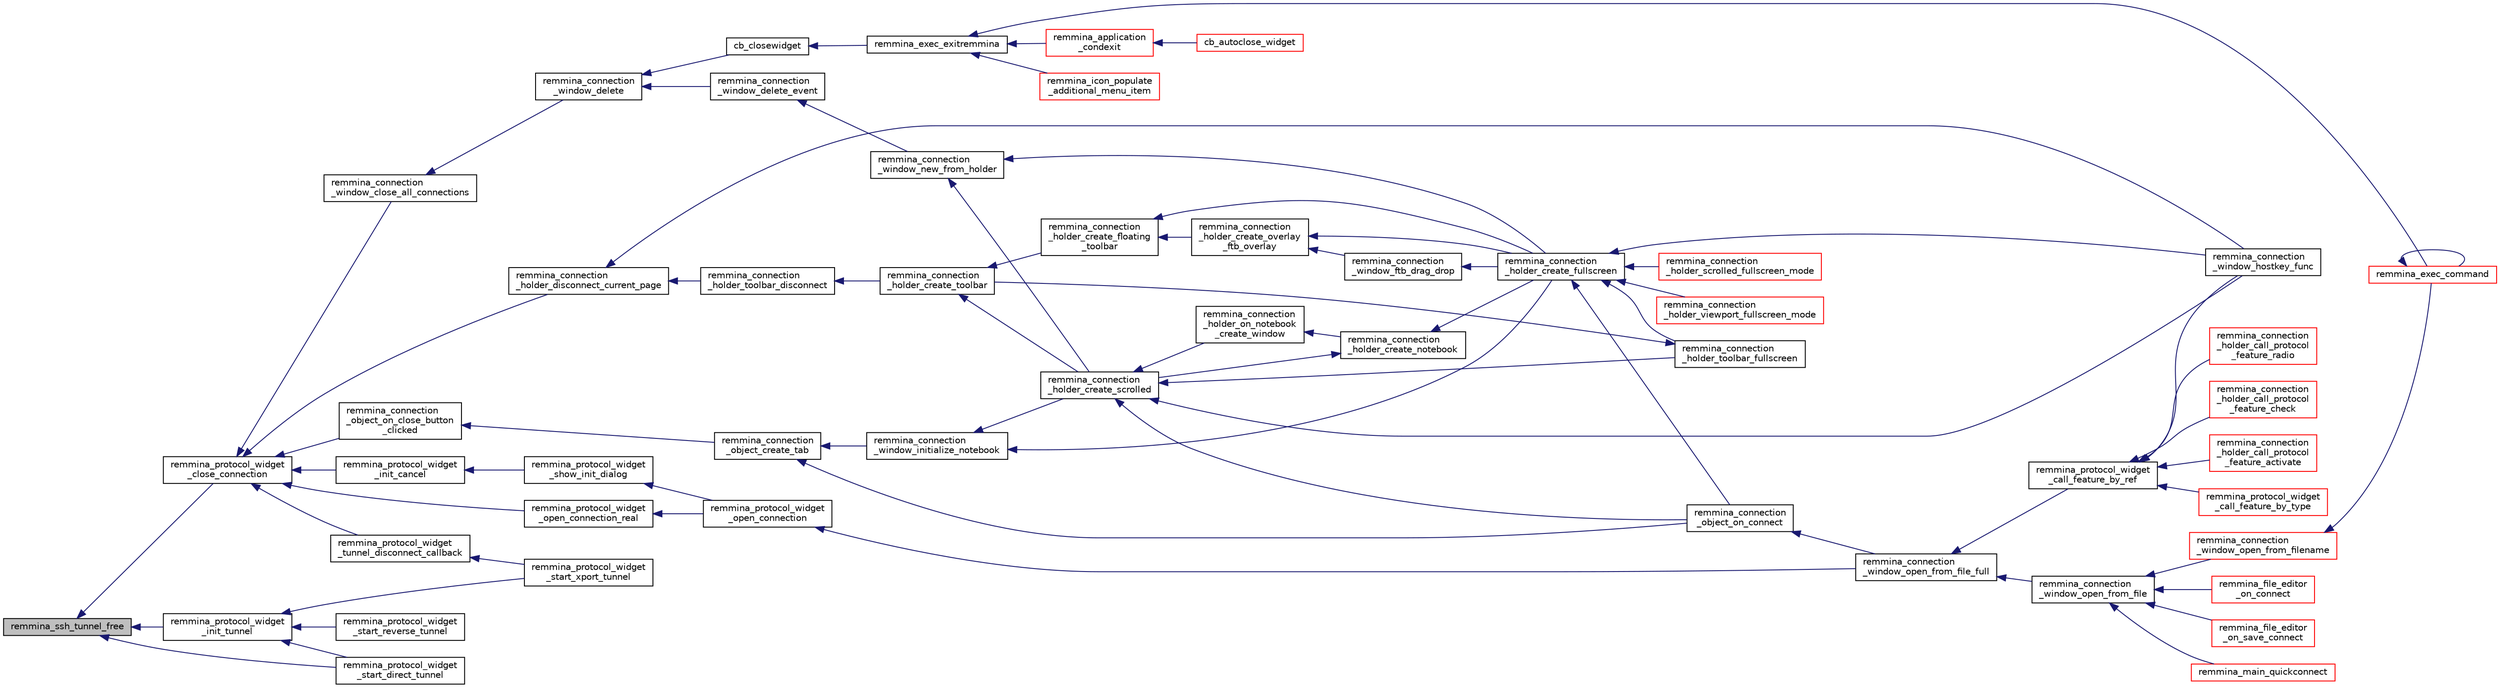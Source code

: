 digraph "remmina_ssh_tunnel_free"
{
  edge [fontname="Helvetica",fontsize="10",labelfontname="Helvetica",labelfontsize="10"];
  node [fontname="Helvetica",fontsize="10",shape=record];
  rankdir="LR";
  Node627 [label="remmina_ssh_tunnel_free",height=0.2,width=0.4,color="black", fillcolor="grey75", style="filled", fontcolor="black"];
  Node627 -> Node628 [dir="back",color="midnightblue",fontsize="10",style="solid",fontname="Helvetica"];
  Node628 [label="remmina_protocol_widget\l_close_connection",height=0.2,width=0.4,color="black", fillcolor="white", style="filled",URL="$remmina__protocol__widget_8h.html#a326a430fe4d298e3564d9fd5b7945a82"];
  Node628 -> Node629 [dir="back",color="midnightblue",fontsize="10",style="solid",fontname="Helvetica"];
  Node629 [label="remmina_connection\l_holder_disconnect_current_page",height=0.2,width=0.4,color="black", fillcolor="white", style="filled",URL="$remmina__connection__window_8c.html#a1e4264610577737355a72e95d37787f7"];
  Node629 -> Node630 [dir="back",color="midnightblue",fontsize="10",style="solid",fontname="Helvetica"];
  Node630 [label="remmina_connection\l_holder_toolbar_disconnect",height=0.2,width=0.4,color="black", fillcolor="white", style="filled",URL="$remmina__connection__window_8c.html#af1106bba32f40c7f42221a0483987503"];
  Node630 -> Node631 [dir="back",color="midnightblue",fontsize="10",style="solid",fontname="Helvetica"];
  Node631 [label="remmina_connection\l_holder_create_toolbar",height=0.2,width=0.4,color="black", fillcolor="white", style="filled",URL="$remmina__connection__window_8c.html#af8138da72278e9e9000276e08a6fd984"];
  Node631 -> Node632 [dir="back",color="midnightblue",fontsize="10",style="solid",fontname="Helvetica"];
  Node632 [label="remmina_connection\l_holder_create_floating\l_toolbar",height=0.2,width=0.4,color="black", fillcolor="white", style="filled",URL="$remmina__connection__window_8c.html#a967dca6c1876afc3e6bcb763f9709d43"];
  Node632 -> Node633 [dir="back",color="midnightblue",fontsize="10",style="solid",fontname="Helvetica"];
  Node633 [label="remmina_connection\l_holder_create_overlay\l_ftb_overlay",height=0.2,width=0.4,color="black", fillcolor="white", style="filled",URL="$remmina__connection__window_8c.html#ab2edcb806312b3367c70fbb13c383ae0"];
  Node633 -> Node634 [dir="back",color="midnightblue",fontsize="10",style="solid",fontname="Helvetica"];
  Node634 [label="remmina_connection\l_window_ftb_drag_drop",height=0.2,width=0.4,color="black", fillcolor="white", style="filled",URL="$remmina__connection__window_8c.html#a15c9b2bd929f8f2bb64d0bb6fa60f067"];
  Node634 -> Node635 [dir="back",color="midnightblue",fontsize="10",style="solid",fontname="Helvetica"];
  Node635 [label="remmina_connection\l_holder_create_fullscreen",height=0.2,width=0.4,color="black", fillcolor="white", style="filled",URL="$remmina__connection__window_8c.html#ae67ca4d276339723c1ff87fc224eaccf"];
  Node635 -> Node636 [dir="back",color="midnightblue",fontsize="10",style="solid",fontname="Helvetica"];
  Node636 [label="remmina_connection\l_holder_toolbar_fullscreen",height=0.2,width=0.4,color="black", fillcolor="white", style="filled",URL="$remmina__connection__window_8c.html#a02ac20f50f1b7b816bd7208127efdbee"];
  Node636 -> Node631 [dir="back",color="midnightblue",fontsize="10",style="solid",fontname="Helvetica"];
  Node635 -> Node637 [dir="back",color="midnightblue",fontsize="10",style="solid",fontname="Helvetica"];
  Node637 [label="remmina_connection\l_holder_viewport_fullscreen_mode",height=0.2,width=0.4,color="red", fillcolor="white", style="filled",URL="$remmina__connection__window_8c.html#a0e99d0ff8c39f2c6de508eee9ef498c5"];
  Node635 -> Node639 [dir="back",color="midnightblue",fontsize="10",style="solid",fontname="Helvetica"];
  Node639 [label="remmina_connection\l_holder_scrolled_fullscreen_mode",height=0.2,width=0.4,color="red", fillcolor="white", style="filled",URL="$remmina__connection__window_8c.html#aa25cae5c0e15e13b817b925e42a044a9"];
  Node635 -> Node640 [dir="back",color="midnightblue",fontsize="10",style="solid",fontname="Helvetica"];
  Node640 [label="remmina_connection\l_window_hostkey_func",height=0.2,width=0.4,color="black", fillcolor="white", style="filled",URL="$remmina__connection__window_8c.html#abef663d930076deb3105f86dabe2a9c3"];
  Node635 -> Node641 [dir="back",color="midnightblue",fontsize="10",style="solid",fontname="Helvetica"];
  Node641 [label="remmina_connection\l_object_on_connect",height=0.2,width=0.4,color="black", fillcolor="white", style="filled",URL="$remmina__connection__window_8c.html#a0ad685a873ecef95ec13caba17e0c22e"];
  Node641 -> Node642 [dir="back",color="midnightblue",fontsize="10",style="solid",fontname="Helvetica"];
  Node642 [label="remmina_connection\l_window_open_from_file_full",height=0.2,width=0.4,color="black", fillcolor="white", style="filled",URL="$remmina__connection__window_8h.html#adbf2b670ca3bae96a99cb0b36021a961"];
  Node642 -> Node643 [dir="back",color="midnightblue",fontsize="10",style="solid",fontname="Helvetica"];
  Node643 [label="remmina_connection\l_window_open_from_file",height=0.2,width=0.4,color="black", fillcolor="white", style="filled",URL="$remmina__connection__window_8h.html#a1c7f722a89609523cc4de079cc82f23c"];
  Node643 -> Node644 [dir="back",color="midnightblue",fontsize="10",style="solid",fontname="Helvetica"];
  Node644 [label="remmina_connection\l_window_open_from_filename",height=0.2,width=0.4,color="red", fillcolor="white", style="filled",URL="$remmina__connection__window_8h.html#ab0ed27ef360efc7d92906cbabf9da5db"];
  Node644 -> Node645 [dir="back",color="midnightblue",fontsize="10",style="solid",fontname="Helvetica"];
  Node645 [label="remmina_exec_command",height=0.2,width=0.4,color="red", fillcolor="white", style="filled",URL="$remmina__exec_8h.html#a424cabdcff647797061e7482049d62a7"];
  Node645 -> Node645 [dir="back",color="midnightblue",fontsize="10",style="solid",fontname="Helvetica"];
  Node643 -> Node668 [dir="back",color="midnightblue",fontsize="10",style="solid",fontname="Helvetica"];
  Node668 [label="remmina_file_editor\l_on_connect",height=0.2,width=0.4,color="red", fillcolor="white", style="filled",URL="$remmina__file__editor_8c.html#a73b8581fd1fd77532b748d91a2951f25"];
  Node643 -> Node653 [dir="back",color="midnightblue",fontsize="10",style="solid",fontname="Helvetica"];
  Node653 [label="remmina_file_editor\l_on_save_connect",height=0.2,width=0.4,color="red", fillcolor="white", style="filled",URL="$remmina__file__editor_8c.html#a57224f3f69f04f398de563b71be6b18e"];
  Node643 -> Node669 [dir="back",color="midnightblue",fontsize="10",style="solid",fontname="Helvetica"];
  Node669 [label="remmina_main_quickconnect",height=0.2,width=0.4,color="red", fillcolor="white", style="filled",URL="$remmina__main_8c.html#a802458852abacebfb16f1f4295806a01"];
  Node642 -> Node671 [dir="back",color="midnightblue",fontsize="10",style="solid",fontname="Helvetica"];
  Node671 [label="remmina_protocol_widget\l_call_feature_by_ref",height=0.2,width=0.4,color="black", fillcolor="white", style="filled",URL="$remmina__protocol__widget_8h.html#a605b69a9aa4393024369cc5070488692"];
  Node671 -> Node672 [dir="back",color="midnightblue",fontsize="10",style="solid",fontname="Helvetica"];
  Node672 [label="remmina_connection\l_holder_call_protocol\l_feature_radio",height=0.2,width=0.4,color="red", fillcolor="white", style="filled",URL="$remmina__connection__window_8c.html#a86280cb973101817f7410af393bc2f98"];
  Node671 -> Node675 [dir="back",color="midnightblue",fontsize="10",style="solid",fontname="Helvetica"];
  Node675 [label="remmina_connection\l_holder_call_protocol\l_feature_check",height=0.2,width=0.4,color="red", fillcolor="white", style="filled",URL="$remmina__connection__window_8c.html#a8d924ded7fe147df8b5f113e2fb1d6e7"];
  Node671 -> Node677 [dir="back",color="midnightblue",fontsize="10",style="solid",fontname="Helvetica"];
  Node677 [label="remmina_connection\l_holder_call_protocol\l_feature_activate",height=0.2,width=0.4,color="red", fillcolor="white", style="filled",URL="$remmina__connection__window_8c.html#a4507b43c6fd10bc68d9512c6b253a552"];
  Node671 -> Node640 [dir="back",color="midnightblue",fontsize="10",style="solid",fontname="Helvetica"];
  Node671 -> Node679 [dir="back",color="midnightblue",fontsize="10",style="solid",fontname="Helvetica"];
  Node679 [label="remmina_protocol_widget\l_call_feature_by_type",height=0.2,width=0.4,color="red", fillcolor="white", style="filled",URL="$remmina__protocol__widget_8h.html#a6a630e96e5b914d60d678ae8eaad4cd9"];
  Node633 -> Node635 [dir="back",color="midnightblue",fontsize="10",style="solid",fontname="Helvetica"];
  Node632 -> Node635 [dir="back",color="midnightblue",fontsize="10",style="solid",fontname="Helvetica"];
  Node631 -> Node686 [dir="back",color="midnightblue",fontsize="10",style="solid",fontname="Helvetica"];
  Node686 [label="remmina_connection\l_holder_create_scrolled",height=0.2,width=0.4,color="black", fillcolor="white", style="filled",URL="$remmina__connection__window_8c.html#a57b3656c37df65d276ddd50a16906dc7"];
  Node686 -> Node636 [dir="back",color="midnightblue",fontsize="10",style="solid",fontname="Helvetica"];
  Node686 -> Node687 [dir="back",color="midnightblue",fontsize="10",style="solid",fontname="Helvetica"];
  Node687 [label="remmina_connection\l_holder_on_notebook\l_create_window",height=0.2,width=0.4,color="black", fillcolor="white", style="filled",URL="$remmina__connection__window_8c.html#a2f5fc595c1aad851962aa58e2009bcce"];
  Node687 -> Node688 [dir="back",color="midnightblue",fontsize="10",style="solid",fontname="Helvetica"];
  Node688 [label="remmina_connection\l_holder_create_notebook",height=0.2,width=0.4,color="black", fillcolor="white", style="filled",URL="$remmina__connection__window_8c.html#ae616dc409c5775dc73d9a83c1f081705"];
  Node688 -> Node686 [dir="back",color="midnightblue",fontsize="10",style="solid",fontname="Helvetica"];
  Node688 -> Node635 [dir="back",color="midnightblue",fontsize="10",style="solid",fontname="Helvetica"];
  Node686 -> Node640 [dir="back",color="midnightblue",fontsize="10",style="solid",fontname="Helvetica"];
  Node686 -> Node641 [dir="back",color="midnightblue",fontsize="10",style="solid",fontname="Helvetica"];
  Node629 -> Node640 [dir="back",color="midnightblue",fontsize="10",style="solid",fontname="Helvetica"];
  Node628 -> Node690 [dir="back",color="midnightblue",fontsize="10",style="solid",fontname="Helvetica"];
  Node690 [label="remmina_connection\l_window_close_all_connections",height=0.2,width=0.4,color="black", fillcolor="white", style="filled",URL="$remmina__connection__window_8c.html#aa684847595283db326fd636735eed231"];
  Node690 -> Node691 [dir="back",color="midnightblue",fontsize="10",style="solid",fontname="Helvetica"];
  Node691 [label="remmina_connection\l_window_delete",height=0.2,width=0.4,color="black", fillcolor="white", style="filled",URL="$remmina__connection__window_8h.html#a47242e757b22622e8653643de24fdad9"];
  Node691 -> Node692 [dir="back",color="midnightblue",fontsize="10",style="solid",fontname="Helvetica"];
  Node692 [label="remmina_connection\l_window_delete_event",height=0.2,width=0.4,color="black", fillcolor="white", style="filled",URL="$remmina__connection__window_8c.html#aa84f957aaf2152717af3959b80ecfa8a"];
  Node692 -> Node685 [dir="back",color="midnightblue",fontsize="10",style="solid",fontname="Helvetica"];
  Node685 [label="remmina_connection\l_window_new_from_holder",height=0.2,width=0.4,color="black", fillcolor="white", style="filled",URL="$remmina__connection__window_8c.html#a0ff4775a640861c11f2bc9f4e4680ed5"];
  Node685 -> Node686 [dir="back",color="midnightblue",fontsize="10",style="solid",fontname="Helvetica"];
  Node685 -> Node635 [dir="back",color="midnightblue",fontsize="10",style="solid",fontname="Helvetica"];
  Node691 -> Node693 [dir="back",color="midnightblue",fontsize="10",style="solid",fontname="Helvetica"];
  Node693 [label="cb_closewidget",height=0.2,width=0.4,color="black", fillcolor="white", style="filled",URL="$remmina__exec_8c.html#a0ffd51ed283da4640c920e75e89e694a"];
  Node693 -> Node694 [dir="back",color="midnightblue",fontsize="10",style="solid",fontname="Helvetica"];
  Node694 [label="remmina_exec_exitremmina",height=0.2,width=0.4,color="black", fillcolor="white", style="filled",URL="$remmina__exec_8h.html#adbaf105af1039e44ba503a8d7174535f"];
  Node694 -> Node695 [dir="back",color="midnightblue",fontsize="10",style="solid",fontname="Helvetica"];
  Node695 [label="remmina_application\l_condexit",height=0.2,width=0.4,color="red", fillcolor="white", style="filled",URL="$remmina__exec_8h.html#aaa67e07e2426828d7e7b9b30d2038d31"];
  Node695 -> Node696 [dir="back",color="midnightblue",fontsize="10",style="solid",fontname="Helvetica"];
  Node696 [label="cb_autoclose_widget",height=0.2,width=0.4,color="red", fillcolor="white", style="filled",URL="$remmina__connection__window_8c.html#a6d866a05da5d47a9342d4c87dbf70863"];
  Node694 -> Node645 [dir="back",color="midnightblue",fontsize="10",style="solid",fontname="Helvetica"];
  Node694 -> Node649 [dir="back",color="midnightblue",fontsize="10",style="solid",fontname="Helvetica"];
  Node649 [label="remmina_icon_populate\l_additional_menu_item",height=0.2,width=0.4,color="red", fillcolor="white", style="filled",URL="$remmina__icon_8c.html#a8aaf73ed94cf20dcce1c7be26262cb56"];
  Node628 -> Node701 [dir="back",color="midnightblue",fontsize="10",style="solid",fontname="Helvetica"];
  Node701 [label="remmina_connection\l_object_on_close_button\l_clicked",height=0.2,width=0.4,color="black", fillcolor="white", style="filled",URL="$remmina__connection__window_8c.html#a4108c65715a02c0a7b570a2393027c2b"];
  Node701 -> Node702 [dir="back",color="midnightblue",fontsize="10",style="solid",fontname="Helvetica"];
  Node702 [label="remmina_connection\l_object_create_tab",height=0.2,width=0.4,color="black", fillcolor="white", style="filled",URL="$remmina__connection__window_8c.html#a888c4dd031e9366a3284cb34351865aa"];
  Node702 -> Node703 [dir="back",color="midnightblue",fontsize="10",style="solid",fontname="Helvetica"];
  Node703 [label="remmina_connection\l_window_initialize_notebook",height=0.2,width=0.4,color="black", fillcolor="white", style="filled",URL="$remmina__connection__window_8c.html#aa28770c2f7c156eb4574227310481041"];
  Node703 -> Node686 [dir="back",color="midnightblue",fontsize="10",style="solid",fontname="Helvetica"];
  Node703 -> Node635 [dir="back",color="midnightblue",fontsize="10",style="solid",fontname="Helvetica"];
  Node702 -> Node641 [dir="back",color="midnightblue",fontsize="10",style="solid",fontname="Helvetica"];
  Node628 -> Node704 [dir="back",color="midnightblue",fontsize="10",style="solid",fontname="Helvetica"];
  Node704 [label="remmina_protocol_widget\l_init_cancel",height=0.2,width=0.4,color="black", fillcolor="white", style="filled",URL="$remmina__protocol__widget_8c.html#abe4a5c4544090e6a185341d61aa66861"];
  Node704 -> Node705 [dir="back",color="midnightblue",fontsize="10",style="solid",fontname="Helvetica"];
  Node705 [label="remmina_protocol_widget\l_show_init_dialog",height=0.2,width=0.4,color="black", fillcolor="white", style="filled",URL="$remmina__protocol__widget_8c.html#a4bc73ebac622cdf46860f4ad351244d7"];
  Node705 -> Node706 [dir="back",color="midnightblue",fontsize="10",style="solid",fontname="Helvetica"];
  Node706 [label="remmina_protocol_widget\l_open_connection",height=0.2,width=0.4,color="black", fillcolor="white", style="filled",URL="$remmina__protocol__widget_8h.html#aeffcbd7db351d4cacd7c8ba801ea2c37"];
  Node706 -> Node642 [dir="back",color="midnightblue",fontsize="10",style="solid",fontname="Helvetica"];
  Node628 -> Node707 [dir="back",color="midnightblue",fontsize="10",style="solid",fontname="Helvetica"];
  Node707 [label="remmina_protocol_widget\l_open_connection_real",height=0.2,width=0.4,color="black", fillcolor="white", style="filled",URL="$remmina__protocol__widget_8c.html#a76ad91e7f8648699f71c466e203aa6dd"];
  Node707 -> Node706 [dir="back",color="midnightblue",fontsize="10",style="solid",fontname="Helvetica"];
  Node628 -> Node708 [dir="back",color="midnightblue",fontsize="10",style="solid",fontname="Helvetica"];
  Node708 [label="remmina_protocol_widget\l_tunnel_disconnect_callback",height=0.2,width=0.4,color="black", fillcolor="white", style="filled",URL="$remmina__protocol__widget_8c.html#ae9da346dfe25c1336c9a37f3e5faddb8"];
  Node708 -> Node709 [dir="back",color="midnightblue",fontsize="10",style="solid",fontname="Helvetica"];
  Node709 [label="remmina_protocol_widget\l_start_xport_tunnel",height=0.2,width=0.4,color="black", fillcolor="white", style="filled",URL="$remmina__protocol__widget_8h.html#a172fa9cf2ce196c9846a3e47ea9036b4"];
  Node627 -> Node710 [dir="back",color="midnightblue",fontsize="10",style="solid",fontname="Helvetica"];
  Node710 [label="remmina_protocol_widget\l_init_tunnel",height=0.2,width=0.4,color="black", fillcolor="white", style="filled",URL="$remmina__protocol__widget_8c.html#a8c7b715825ff576b24d2878976d20f20"];
  Node710 -> Node711 [dir="back",color="midnightblue",fontsize="10",style="solid",fontname="Helvetica"];
  Node711 [label="remmina_protocol_widget\l_start_direct_tunnel",height=0.2,width=0.4,color="black", fillcolor="white", style="filled",URL="$remmina__protocol__widget_8h.html#a9d55210413d6a313478f81cf76ecf1b7",tooltip="Start an SSH tunnel if possible and return the host:port string. "];
  Node710 -> Node712 [dir="back",color="midnightblue",fontsize="10",style="solid",fontname="Helvetica"];
  Node712 [label="remmina_protocol_widget\l_start_reverse_tunnel",height=0.2,width=0.4,color="black", fillcolor="white", style="filled",URL="$remmina__protocol__widget_8h.html#aa6d9f2f558fcd9e7fe58eefcde1c3c5c"];
  Node710 -> Node709 [dir="back",color="midnightblue",fontsize="10",style="solid",fontname="Helvetica"];
  Node627 -> Node711 [dir="back",color="midnightblue",fontsize="10",style="solid",fontname="Helvetica"];
}
